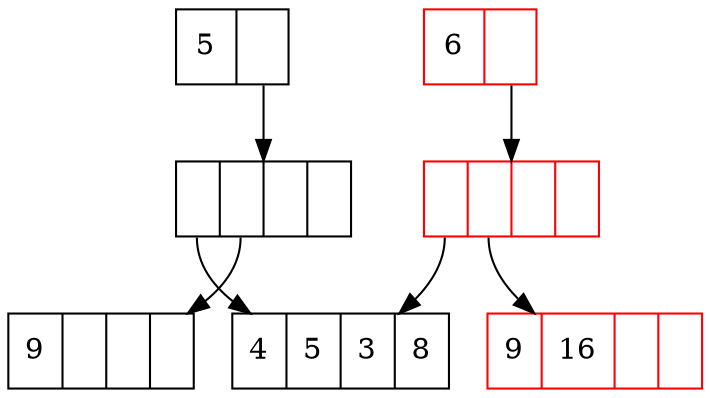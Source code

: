 digraph hamtvec {
    root [
        label = "5 | <f0>"
        shape = "record"
    ]
    root1 [
        label = "6 | <f0>"
        shape = "record"
        color = "red"
    ];
    node0 [
        label = "<f0> | <f1> | | "
        shape = "record"
    ];
    node0copy[
        label ="<f0> | <f1> | | "
        shape = "record"
        color = "red"
    ];
    node1 [
        label = "4 | 5 | 3 | 8" 
        shape = "record"
    ];
    node2 [
        label = "9 | | | "
        shape = "record"
    ];
    node2copy [
        label = "9 | 16 | |"
        shape = "record"
        color = "red"
    ];
    root:f0 -> node0;
    node0:f0 -> node1;
    node0:f1 -> node2;
    root1:f0 -> node0copy;
    node0copy:f0 -> node1;
    node0copy:f1 -> node2copy;
}

